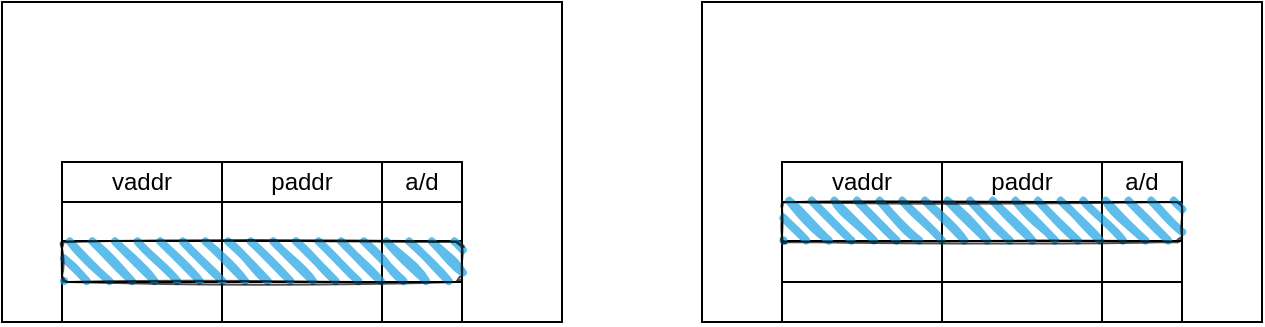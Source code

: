 <mxfile version="14.8.4" type="github">
  <diagram id="7d82JKUvW4YQ1boGpCtr" name="Page-1">
    <mxGraphModel dx="1038" dy="549" grid="1" gridSize="10" guides="1" tooltips="1" connect="1" arrows="1" fold="1" page="1" pageScale="1" pageWidth="827" pageHeight="1169" math="0" shadow="0">
      <root>
        <mxCell id="0" />
        <mxCell id="1" parent="0" />
        <mxCell id="AICxbZweolCnIgFg_KJw-2" value="" style="rounded=0;whiteSpace=wrap;html=1;" vertex="1" parent="1">
          <mxGeometry x="90" y="40" width="280" height="160" as="geometry" />
        </mxCell>
        <mxCell id="AICxbZweolCnIgFg_KJw-3" value="" style="rounded=0;whiteSpace=wrap;html=1;" vertex="1" parent="1">
          <mxGeometry x="120" y="120" width="200" height="80" as="geometry" />
        </mxCell>
        <mxCell id="AICxbZweolCnIgFg_KJw-4" value="" style="endArrow=none;html=1;entryX=1;entryY=0.75;entryDx=0;entryDy=0;" edge="1" parent="1" target="AICxbZweolCnIgFg_KJw-3">
          <mxGeometry width="50" height="50" relative="1" as="geometry">
            <mxPoint x="120" y="180" as="sourcePoint" />
            <mxPoint x="440" y="260" as="targetPoint" />
          </mxGeometry>
        </mxCell>
        <mxCell id="AICxbZweolCnIgFg_KJw-5" value="" style="endArrow=none;html=1;entryX=1;entryY=0.75;entryDx=0;entryDy=0;" edge="1" parent="1">
          <mxGeometry width="50" height="50" relative="1" as="geometry">
            <mxPoint x="120" y="159.5" as="sourcePoint" />
            <mxPoint x="320" y="159.5" as="targetPoint" />
          </mxGeometry>
        </mxCell>
        <mxCell id="AICxbZweolCnIgFg_KJw-6" value="" style="endArrow=none;html=1;entryX=1;entryY=0.75;entryDx=0;entryDy=0;" edge="1" parent="1">
          <mxGeometry width="50" height="50" relative="1" as="geometry">
            <mxPoint x="120" y="140" as="sourcePoint" />
            <mxPoint x="320" y="140" as="targetPoint" />
          </mxGeometry>
        </mxCell>
        <mxCell id="AICxbZweolCnIgFg_KJw-7" value="" style="endArrow=none;html=1;" edge="1" parent="1">
          <mxGeometry width="50" height="50" relative="1" as="geometry">
            <mxPoint x="200" y="200" as="sourcePoint" />
            <mxPoint x="200" y="120" as="targetPoint" />
          </mxGeometry>
        </mxCell>
        <mxCell id="AICxbZweolCnIgFg_KJw-8" value="" style="endArrow=none;html=1;" edge="1" parent="1">
          <mxGeometry width="50" height="50" relative="1" as="geometry">
            <mxPoint x="280" y="200" as="sourcePoint" />
            <mxPoint x="280" y="120" as="targetPoint" />
          </mxGeometry>
        </mxCell>
        <mxCell id="AICxbZweolCnIgFg_KJw-9" value="vaddr" style="text;html=1;strokeColor=none;fillColor=none;align=center;verticalAlign=middle;whiteSpace=wrap;rounded=0;" vertex="1" parent="1">
          <mxGeometry x="140" y="120" width="40" height="20" as="geometry" />
        </mxCell>
        <mxCell id="AICxbZweolCnIgFg_KJw-10" value="paddr" style="text;html=1;strokeColor=none;fillColor=none;align=center;verticalAlign=middle;whiteSpace=wrap;rounded=0;" vertex="1" parent="1">
          <mxGeometry x="220" y="120" width="40" height="20" as="geometry" />
        </mxCell>
        <mxCell id="AICxbZweolCnIgFg_KJw-11" value="a/d" style="text;html=1;strokeColor=none;fillColor=none;align=center;verticalAlign=middle;whiteSpace=wrap;rounded=0;" vertex="1" parent="1">
          <mxGeometry x="280" y="120" width="40" height="20" as="geometry" />
        </mxCell>
        <mxCell id="AICxbZweolCnIgFg_KJw-12" value="" style="rounded=0;whiteSpace=wrap;html=1;" vertex="1" parent="1">
          <mxGeometry x="440" y="40" width="280" height="160" as="geometry" />
        </mxCell>
        <mxCell id="AICxbZweolCnIgFg_KJw-13" value="" style="rounded=0;whiteSpace=wrap;html=1;" vertex="1" parent="1">
          <mxGeometry x="480" y="120" width="200" height="80" as="geometry" />
        </mxCell>
        <mxCell id="AICxbZweolCnIgFg_KJw-14" value="" style="endArrow=none;html=1;entryX=1;entryY=0.75;entryDx=0;entryDy=0;" edge="1" parent="1" target="AICxbZweolCnIgFg_KJw-13">
          <mxGeometry width="50" height="50" relative="1" as="geometry">
            <mxPoint x="480" y="180" as="sourcePoint" />
            <mxPoint x="800" y="260" as="targetPoint" />
          </mxGeometry>
        </mxCell>
        <mxCell id="AICxbZweolCnIgFg_KJw-15" value="" style="endArrow=none;html=1;entryX=1;entryY=0.75;entryDx=0;entryDy=0;" edge="1" parent="1">
          <mxGeometry width="50" height="50" relative="1" as="geometry">
            <mxPoint x="480" y="159.5" as="sourcePoint" />
            <mxPoint x="680" y="159.5" as="targetPoint" />
          </mxGeometry>
        </mxCell>
        <mxCell id="AICxbZweolCnIgFg_KJw-16" value="" style="endArrow=none;html=1;entryX=1;entryY=0.75;entryDx=0;entryDy=0;" edge="1" parent="1">
          <mxGeometry width="50" height="50" relative="1" as="geometry">
            <mxPoint x="480" y="140" as="sourcePoint" />
            <mxPoint x="680" y="140" as="targetPoint" />
          </mxGeometry>
        </mxCell>
        <mxCell id="AICxbZweolCnIgFg_KJw-17" value="" style="endArrow=none;html=1;" edge="1" parent="1">
          <mxGeometry width="50" height="50" relative="1" as="geometry">
            <mxPoint x="560" y="200" as="sourcePoint" />
            <mxPoint x="560" y="120" as="targetPoint" />
          </mxGeometry>
        </mxCell>
        <mxCell id="AICxbZweolCnIgFg_KJw-18" value="" style="endArrow=none;html=1;" edge="1" parent="1">
          <mxGeometry width="50" height="50" relative="1" as="geometry">
            <mxPoint x="640" y="200" as="sourcePoint" />
            <mxPoint x="640" y="120" as="targetPoint" />
          </mxGeometry>
        </mxCell>
        <mxCell id="AICxbZweolCnIgFg_KJw-19" value="vaddr" style="text;html=1;strokeColor=none;fillColor=none;align=center;verticalAlign=middle;whiteSpace=wrap;rounded=0;" vertex="1" parent="1">
          <mxGeometry x="500" y="120" width="40" height="20" as="geometry" />
        </mxCell>
        <mxCell id="AICxbZweolCnIgFg_KJw-20" value="paddr" style="text;html=1;strokeColor=none;fillColor=none;align=center;verticalAlign=middle;whiteSpace=wrap;rounded=0;" vertex="1" parent="1">
          <mxGeometry x="580" y="120" width="40" height="20" as="geometry" />
        </mxCell>
        <mxCell id="AICxbZweolCnIgFg_KJw-21" value="a/d" style="text;html=1;strokeColor=none;fillColor=none;align=center;verticalAlign=middle;whiteSpace=wrap;rounded=0;" vertex="1" parent="1">
          <mxGeometry x="640" y="120" width="40" height="20" as="geometry" />
        </mxCell>
        <mxCell id="AICxbZweolCnIgFg_KJw-22" value="" style="rounded=1;whiteSpace=wrap;html=1;strokeWidth=1;fillWeight=4;hachureGap=8;hachureAngle=45;fillColor=#1ba1e2;sketch=1;opacity=70;" vertex="1" parent="1">
          <mxGeometry x="120" y="160" width="200" height="20" as="geometry" />
        </mxCell>
        <mxCell id="AICxbZweolCnIgFg_KJw-23" value="" style="rounded=1;whiteSpace=wrap;html=1;strokeWidth=1;fillWeight=4;hachureGap=8;hachureAngle=45;fillColor=#1ba1e2;sketch=1;opacity=70;" vertex="1" parent="1">
          <mxGeometry x="480" y="140" width="200" height="20" as="geometry" />
        </mxCell>
      </root>
    </mxGraphModel>
  </diagram>
</mxfile>
